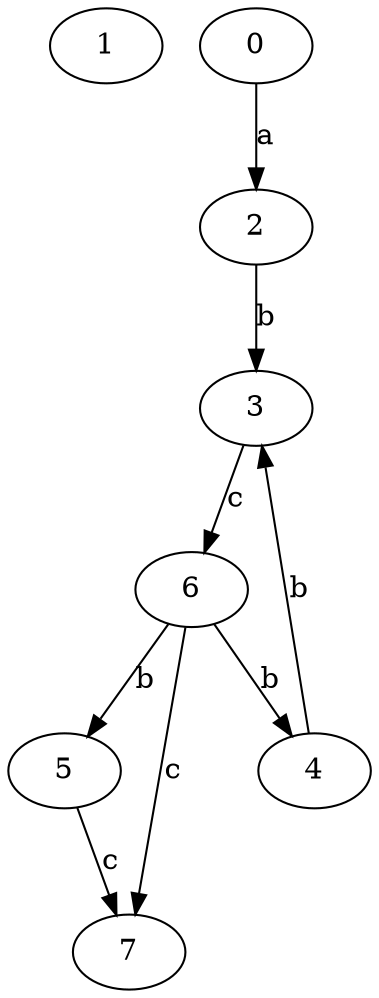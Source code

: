 strict digraph  {
1;
2;
3;
4;
5;
6;
0;
7;
2 -> 3  [label=b];
3 -> 6  [label=c];
4 -> 3  [label=b];
5 -> 7  [label=c];
6 -> 4  [label=b];
6 -> 5  [label=b];
6 -> 7  [label=c];
0 -> 2  [label=a];
}
